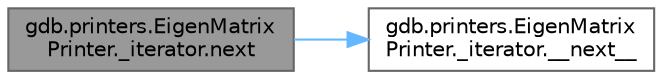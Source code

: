 digraph "gdb.printers.EigenMatrixPrinter._iterator.next"
{
 // LATEX_PDF_SIZE
  bgcolor="transparent";
  edge [fontname=Helvetica,fontsize=10,labelfontname=Helvetica,labelfontsize=10];
  node [fontname=Helvetica,fontsize=10,shape=box,height=0.2,width=0.4];
  rankdir="LR";
  Node1 [id="Node000001",label="gdb.printers.EigenMatrix\lPrinter._iterator.next",height=0.2,width=0.4,color="gray40", fillcolor="grey60", style="filled", fontcolor="black",tooltip=" "];
  Node1 -> Node2 [id="edge1_Node000001_Node000002",color="steelblue1",style="solid",tooltip=" "];
  Node2 [id="Node000002",label="gdb.printers.EigenMatrix\lPrinter._iterator.__next__",height=0.2,width=0.4,color="grey40", fillcolor="white", style="filled",URL="$classgdb_1_1printers_1_1_eigen_matrix_printer_1_1__iterator.html#aea4de6d200a41b416726619947dd2f26",tooltip=" "];
}
